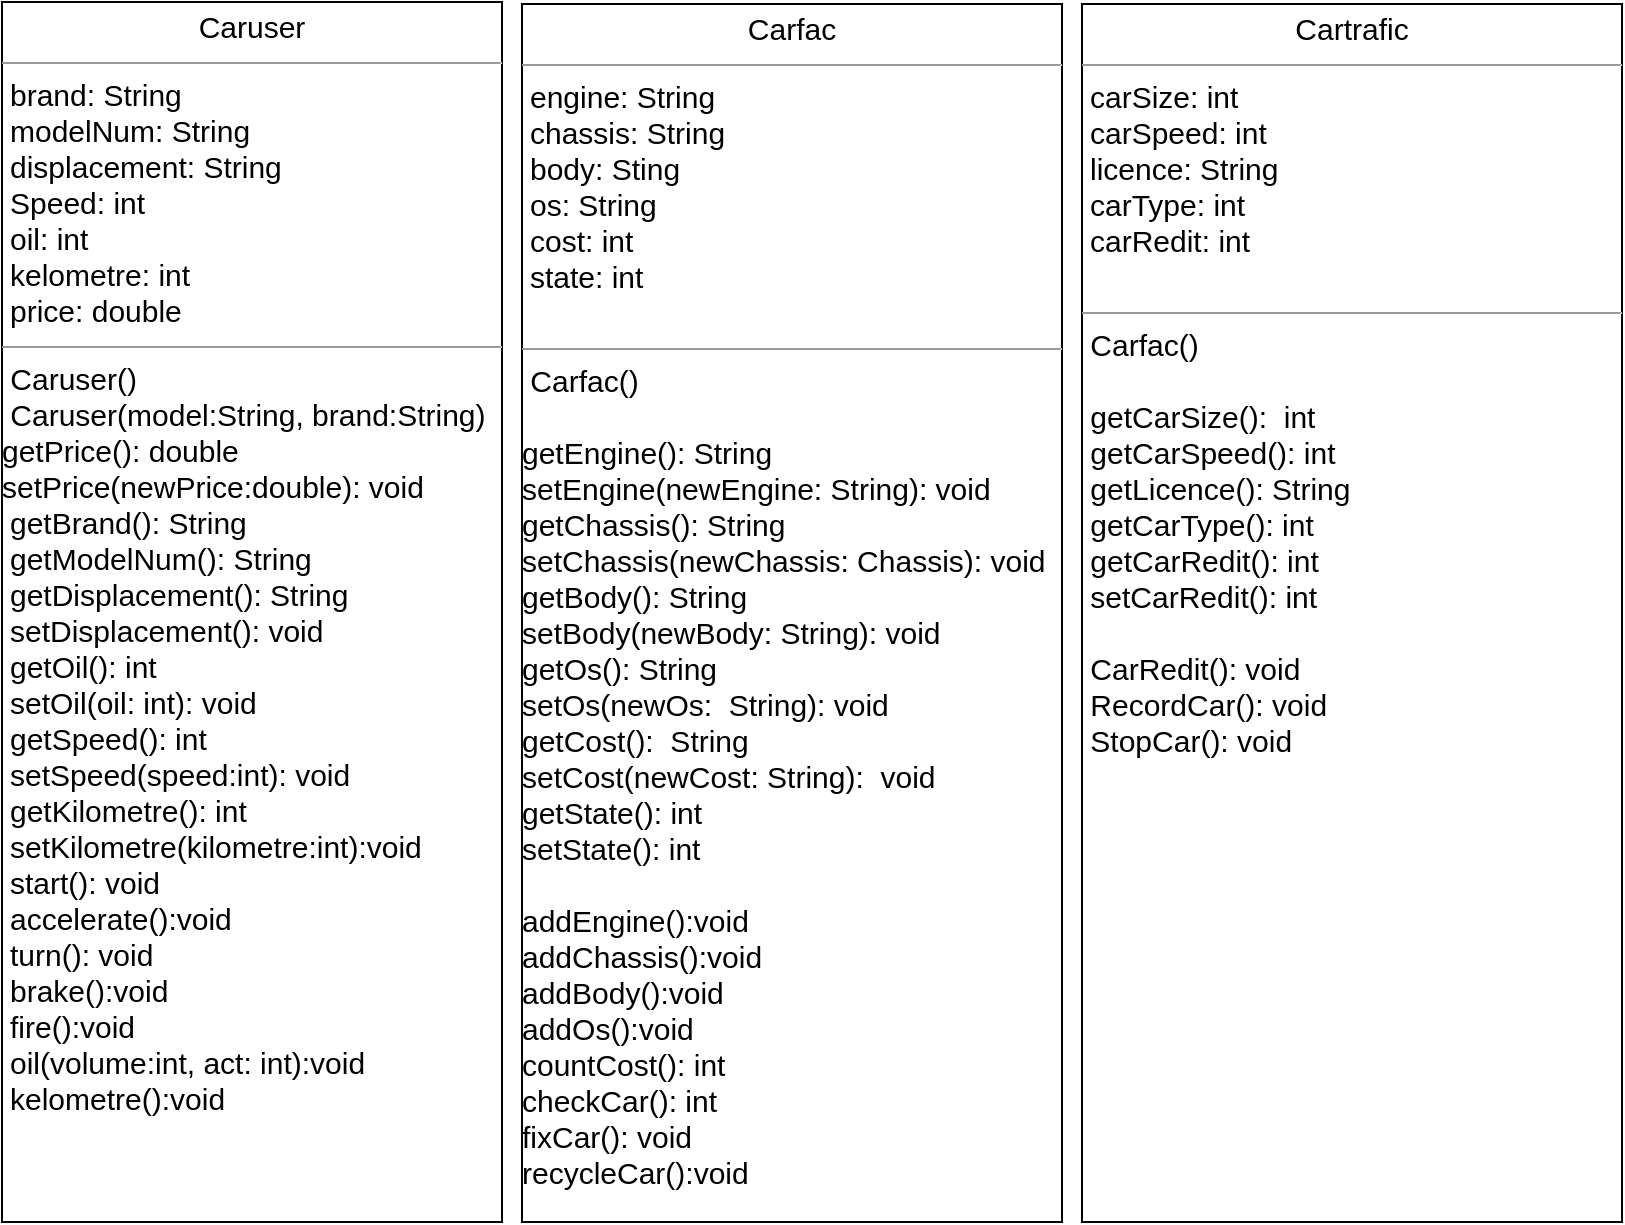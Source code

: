 <mxfile>
    <diagram id="4aVzbN_rWEbFo4njY2k7" name="第 1 页">
        <mxGraphModel dx="1968" dy="2200" grid="1" gridSize="10" guides="1" tooltips="1" connect="1" arrows="1" fold="1" page="1" pageScale="1" pageWidth="827" pageHeight="1169" math="0" shadow="0">
            <root>
                <mxCell id="0"/>
                <mxCell id="1" parent="0"/>
                <mxCell id="2" value="&lt;p style=&quot;margin: 4px 0px 0px ; text-align: center ; font-size: 15px&quot;&gt;Caruser&lt;/p&gt;&lt;hr size=&quot;1&quot; style=&quot;font-size: 15px&quot;&gt;&lt;p style=&quot;margin: 0px 0px 0px 4px ; font-size: 15px&quot;&gt;brand: String&lt;/p&gt;&lt;p style=&quot;margin: 0px 0px 0px 4px ; font-size: 15px&quot;&gt;modelNum: String&lt;/p&gt;&lt;p style=&quot;margin: 0px 0px 0px 4px ; font-size: 15px&quot;&gt;displacement: String&lt;/p&gt;&lt;p style=&quot;margin: 0px 0px 0px 4px ; font-size: 15px&quot;&gt;Speed: int&lt;/p&gt;&lt;p style=&quot;margin: 0px 0px 0px 4px ; font-size: 15px&quot;&gt;oil: int&lt;/p&gt;&lt;p style=&quot;margin: 0px 0px 0px 4px ; font-size: 15px&quot;&gt;kelometre: int&lt;/p&gt;&lt;p style=&quot;margin: 0px 0px 0px 4px ; font-size: 15px&quot;&gt;price: double&lt;/p&gt;&lt;hr size=&quot;1&quot; style=&quot;font-size: 15px&quot;&gt;&lt;font style=&quot;font-size: 15px&quot;&gt;&amp;nbsp;Caruser()&lt;br&gt;&amp;nbsp;Caruser(model:String, brand:String)&lt;br&gt;getPrice(): double&lt;br&gt;setPrice(newPrice:double): void&amp;nbsp;&lt;br&gt;&lt;/font&gt;&lt;p style=&quot;margin: 0px 0px 0px 4px ; font-size: 15px&quot;&gt;getBrand(): String&lt;/p&gt;&lt;p style=&quot;margin: 0px 0px 0px 4px ; font-size: 15px&quot;&gt;getModelNum(): String&lt;/p&gt;&lt;p style=&quot;margin: 0px 0px 0px 4px ; font-size: 15px&quot;&gt;getDisplacement(): String&lt;/p&gt;&lt;p style=&quot;margin: 0px 0px 0px 4px ; font-size: 15px&quot;&gt;setDisplacement(): void&lt;/p&gt;&lt;p style=&quot;margin: 0px 0px 0px 4px ; font-size: 15px&quot;&gt;getOil(): int&lt;/p&gt;&lt;p style=&quot;margin: 0px 0px 0px 4px ; font-size: 15px&quot;&gt;setOil(oil: int): void&lt;/p&gt;&lt;p style=&quot;margin: 0px 0px 0px 4px ; font-size: 15px&quot;&gt;getSpeed(): int&lt;/p&gt;&lt;p style=&quot;margin: 0px 0px 0px 4px ; font-size: 15px&quot;&gt;setSpeed(speed:int): void&lt;/p&gt;&lt;p style=&quot;margin: 0px 0px 0px 4px ; font-size: 15px&quot;&gt;getKilometre(): int&lt;/p&gt;&lt;p style=&quot;margin: 0px 0px 0px 4px ; font-size: 15px&quot;&gt;setKilometre(kilometre:int):void&lt;/p&gt;&lt;p style=&quot;margin: 0px 0px 0px 4px ; font-size: 15px&quot;&gt;start(): void&lt;/p&gt;&lt;p style=&quot;margin: 0px 0px 0px 4px ; font-size: 15px&quot;&gt;accelerate():void&lt;/p&gt;&lt;p style=&quot;margin: 0px 0px 0px 4px ; font-size: 15px&quot;&gt;turn(): void&lt;/p&gt;&lt;p style=&quot;margin: 0px 0px 0px 4px ; font-size: 15px&quot;&gt;brake():void&lt;/p&gt;&lt;p style=&quot;margin: 0px 0px 0px 4px ; font-size: 15px&quot;&gt;fire():void&lt;/p&gt;&lt;p style=&quot;margin: 0px 0px 0px 4px ; font-size: 15px&quot;&gt;oil(volume:int, act: int):void&lt;/p&gt;&lt;p style=&quot;margin: 0px 0px 0px 4px ; font-size: 15px&quot;&gt;kelometre():void&lt;/p&gt;" style="verticalAlign=top;align=left;overflow=fill;fontSize=12;fontFamily=Helvetica;html=1;shadow=0;comic=0;labelBackgroundColor=none;strokeWidth=1;" vertex="1" parent="1">
                    <mxGeometry x="10" y="90" width="250" height="610" as="geometry"/>
                </mxCell>
                <mxCell id="5" value="&lt;p style=&quot;margin: 4px 0px 0px ; text-align: center ; font-size: 15px&quot;&gt;Carfac&lt;/p&gt;&lt;hr size=&quot;1&quot; style=&quot;font-size: 15px&quot;&gt;&lt;p style=&quot;margin: 0px 0px 0px 4px ; font-size: 15px&quot;&gt;&lt;span&gt;engine: String&lt;/span&gt;&lt;br&gt;&lt;/p&gt;&lt;p style=&quot;margin: 0px 0px 0px 4px&quot;&gt;&lt;span style=&quot;font-size: 15px&quot;&gt;chassis: String&lt;/span&gt;&lt;br&gt;&lt;/p&gt;&lt;p style=&quot;margin: 0px 0px 0px 4px&quot;&gt;&lt;span style=&quot;font-size: 15px&quot;&gt;body: Sting&lt;/span&gt;&lt;/p&gt;&lt;p style=&quot;margin: 0px 0px 0px 4px&quot;&gt;&lt;span style=&quot;font-size: 15px&quot;&gt;os: String&lt;/span&gt;&lt;/p&gt;&lt;p style=&quot;margin: 0px 0px 0px 4px&quot;&gt;&lt;span style=&quot;font-size: 15px&quot;&gt;cost: int&lt;/span&gt;&lt;/p&gt;&lt;p style=&quot;margin: 0px 0px 0px 4px&quot;&gt;&lt;span style=&quot;font-size: 15px&quot;&gt;state: int&lt;/span&gt;&lt;/p&gt;&lt;p style=&quot;margin: 0px 0px 0px 4px ; font-size: 15px&quot;&gt;&lt;br&gt;&lt;/p&gt;&lt;hr size=&quot;1&quot; style=&quot;font-size: 15px&quot;&gt;&lt;font style=&quot;font-size: 15px&quot;&gt;&amp;nbsp;Carfac()&lt;br&gt;&lt;br&gt;getEngine(): String&lt;br&gt;setEngine(newEngine: String): void&lt;br&gt;getChassis(): String&lt;br&gt;setChassis(newChassis: Chassis): void&lt;br&gt;getBody(): String&lt;br&gt;setBody(newBody: String): void&lt;br&gt;getOs(): String&lt;br&gt;setOs(newOs:&amp;nbsp; String): void&lt;br&gt;getCost():&amp;nbsp; String&lt;br&gt;setCost(newCost: String):&amp;nbsp; void&lt;br&gt;getState(): int&lt;br&gt;setState(): int&lt;br&gt;&lt;br&gt;addEngine():void&lt;br&gt;addChassis():void&lt;br&gt;addBody():void&lt;br&gt;addOs():void&lt;br&gt;countCost(): int&lt;br&gt;checkCar(): int&lt;br&gt;fixCar(): void&lt;br&gt;recycleCar():void&lt;br&gt;&lt;br&gt;&lt;br&gt;&lt;/font&gt;" style="verticalAlign=top;align=left;overflow=fill;fontSize=12;fontFamily=Helvetica;html=1;shadow=0;comic=0;labelBackgroundColor=none;strokeWidth=1;" vertex="1" parent="1">
                    <mxGeometry x="270" y="91" width="270" height="609" as="geometry"/>
                </mxCell>
                <mxCell id="6" value="&lt;p style=&quot;margin: 4px 0px 0px ; text-align: center ; font-size: 15px&quot;&gt;Cartrafic&lt;/p&gt;&lt;hr size=&quot;1&quot; style=&quot;font-size: 15px&quot;&gt;&lt;p style=&quot;margin: 0px 0px 0px 4px ; font-size: 15px&quot;&gt;carSize: int&lt;/p&gt;&lt;p style=&quot;margin: 0px 0px 0px 4px ; font-size: 15px&quot;&gt;carSpeed: int&lt;/p&gt;&lt;p style=&quot;margin: 0px 0px 0px 4px ; font-size: 15px&quot;&gt;licence: String&lt;/p&gt;&lt;p style=&quot;margin: 0px 0px 0px 4px ; font-size: 15px&quot;&gt;carType: int&lt;/p&gt;&lt;p style=&quot;margin: 0px 0px 0px 4px ; font-size: 15px&quot;&gt;carRedit: int&lt;/p&gt;&lt;p style=&quot;margin: 0px 0px 0px 4px ; font-size: 15px&quot;&gt;&lt;br&gt;&lt;/p&gt;&lt;hr size=&quot;1&quot; style=&quot;font-size: 15px&quot;&gt;&lt;font style=&quot;font-size: 15px&quot;&gt;&amp;nbsp;Carfac()&lt;br&gt;&lt;br&gt;&amp;nbsp;getCarSize():&amp;nbsp; int&lt;br&gt;&amp;nbsp;getCarSpeed(): int&lt;br&gt;&amp;nbsp;getLicence(): String&lt;br&gt;&amp;nbsp;getCarType(): int&amp;nbsp;&lt;br&gt;&amp;nbsp;getCarRedit(): int&lt;br&gt;&amp;nbsp;setCarRedit(): int&lt;br&gt;&amp;nbsp;&lt;br&gt;&amp;nbsp;CarRedit(): void&lt;br&gt;&amp;nbsp;RecordCar(): void&lt;br&gt;&amp;nbsp;StopCar(): void&lt;br&gt;&amp;nbsp;&lt;br&gt;&lt;/font&gt;" style="verticalAlign=top;align=left;overflow=fill;fontSize=12;fontFamily=Helvetica;html=1;shadow=0;comic=0;labelBackgroundColor=none;strokeWidth=1;" vertex="1" parent="1">
                    <mxGeometry x="550" y="91" width="270" height="609" as="geometry"/>
                </mxCell>
            </root>
        </mxGraphModel>
    </diagram>
</mxfile>